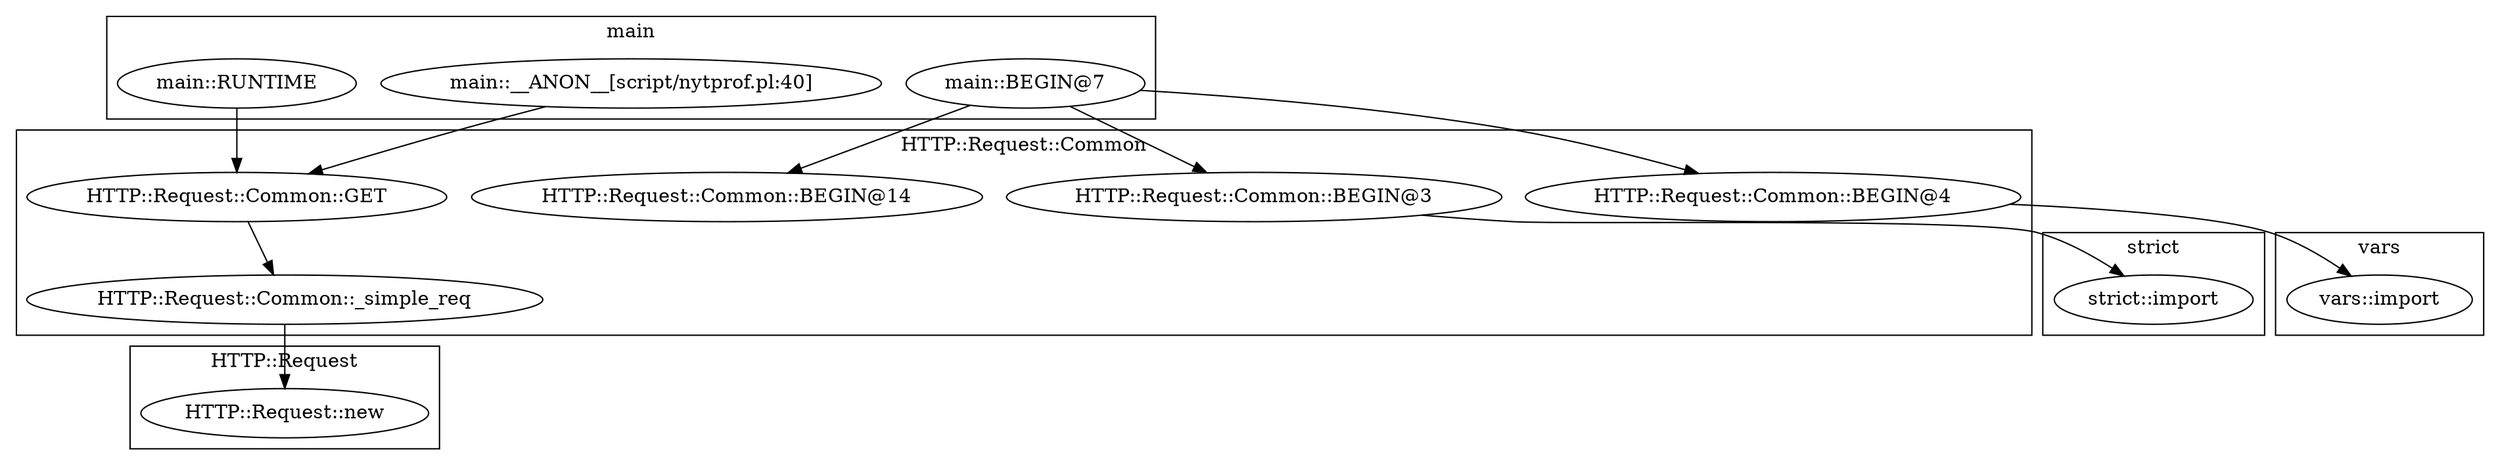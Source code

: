 digraph {
graph [overlap=false]
subgraph cluster_HTTP_Request {
	label="HTTP::Request";
	"HTTP::Request::new";
}
subgraph cluster_HTTP_Request_Common {
	label="HTTP::Request::Common";
	"HTTP::Request::Common::BEGIN@3";
	"HTTP::Request::Common::BEGIN@4";
	"HTTP::Request::Common::BEGIN@14";
	"HTTP::Request::Common::_simple_req";
	"HTTP::Request::Common::GET";
}
subgraph cluster_main {
	label="main";
	"main::BEGIN@7";
	"main::__ANON__[script/nytprof.pl:40]";
	"main::RUNTIME";
}
subgraph cluster_vars {
	label="vars";
	"vars::import";
}
subgraph cluster_strict {
	label="strict";
	"strict::import";
}
"main::BEGIN@7" -> "HTTP::Request::Common::BEGIN@3";
"HTTP::Request::Common::BEGIN@3" -> "strict::import";
"main::BEGIN@7" -> "HTTP::Request::Common::BEGIN@14";
"HTTP::Request::Common::BEGIN@4" -> "vars::import";
"HTTP::Request::Common::GET" -> "HTTP::Request::Common::_simple_req";
"main::BEGIN@7" -> "HTTP::Request::Common::BEGIN@4";
"HTTP::Request::Common::_simple_req" -> "HTTP::Request::new";
"main::__ANON__[script/nytprof.pl:40]" -> "HTTP::Request::Common::GET";
"main::RUNTIME" -> "HTTP::Request::Common::GET";
}
